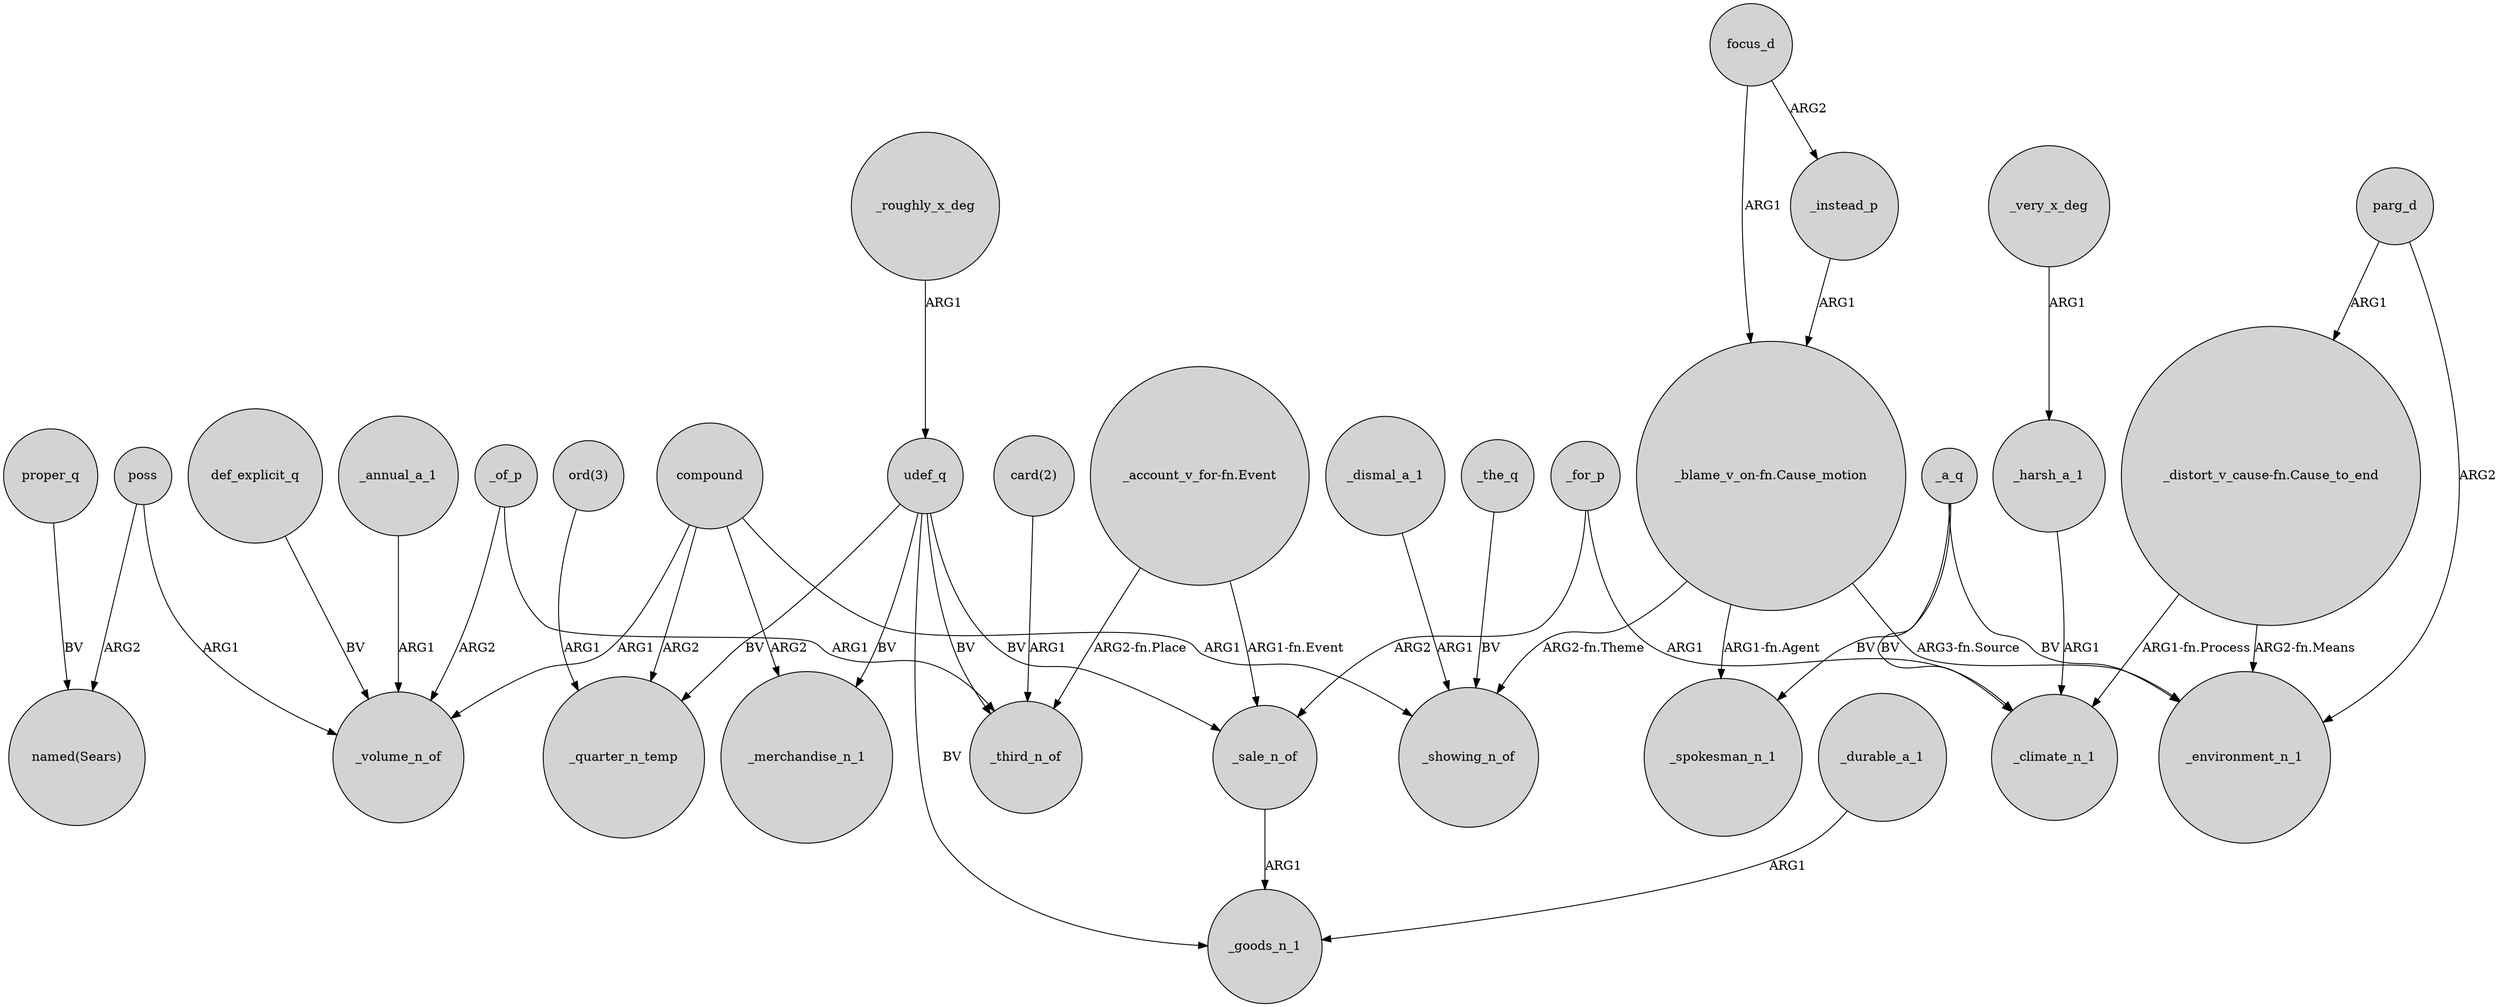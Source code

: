 digraph {
	node [shape=circle style=filled]
	_harsh_a_1 -> _climate_n_1 [label=ARG1]
	compound -> _volume_n_of [label=ARG1]
	_roughly_x_deg -> udef_q [label=ARG1]
	"ord(3)" -> _quarter_n_temp [label=ARG1]
	"_blame_v_on-fn.Cause_motion" -> _spokesman_n_1 [label="ARG1-fn.Agent"]
	"_distort_v_cause-fn.Cause_to_end" -> _environment_n_1 [label="ARG2-fn.Means"]
	_a_q -> _environment_n_1 [label=BV]
	_sale_n_of -> _goods_n_1 [label=ARG1]
	poss -> _volume_n_of [label=ARG1]
	parg_d -> "_distort_v_cause-fn.Cause_to_end" [label=ARG1]
	_for_p -> _sale_n_of [label=ARG2]
	_instead_p -> "_blame_v_on-fn.Cause_motion" [label=ARG1]
	focus_d -> _instead_p [label=ARG2]
	udef_q -> _sale_n_of [label=BV]
	"_account_v_for-fn.Event" -> _sale_n_of [label="ARG1-fn.Event"]
	parg_d -> _environment_n_1 [label=ARG2]
	proper_q -> "named(Sears)" [label=BV]
	def_explicit_q -> _volume_n_of [label=BV]
	_of_p -> _volume_n_of [label=ARG2]
	compound -> _quarter_n_temp [label=ARG2]
	_for_p -> _climate_n_1 [label=ARG1]
	udef_q -> _merchandise_n_1 [label=BV]
	"_blame_v_on-fn.Cause_motion" -> _environment_n_1 [label="ARG3-fn.Source"]
	focus_d -> "_blame_v_on-fn.Cause_motion" [label=ARG1]
	_a_q -> _climate_n_1 [label=BV]
	udef_q -> _goods_n_1 [label=BV]
	compound -> _merchandise_n_1 [label=ARG2]
	"_blame_v_on-fn.Cause_motion" -> _showing_n_of [label="ARG2-fn.Theme"]
	_the_q -> _showing_n_of [label=BV]
	_very_x_deg -> _harsh_a_1 [label=ARG1]
	_dismal_a_1 -> _showing_n_of [label=ARG1]
	udef_q -> _quarter_n_temp [label=BV]
	"_distort_v_cause-fn.Cause_to_end" -> _climate_n_1 [label="ARG1-fn.Process"]
	poss -> "named(Sears)" [label=ARG2]
	compound -> _showing_n_of [label=ARG1]
	"_account_v_for-fn.Event" -> _third_n_of [label="ARG2-fn.Place"]
	_of_p -> _third_n_of [label=ARG1]
	_a_q -> _spokesman_n_1 [label=BV]
	udef_q -> _third_n_of [label=BV]
	_durable_a_1 -> _goods_n_1 [label=ARG1]
	"card(2)" -> _third_n_of [label=ARG1]
	_annual_a_1 -> _volume_n_of [label=ARG1]
}
